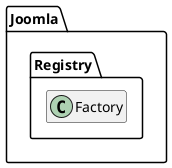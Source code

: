@startuml
set namespaceSeparator \\
hide members
hide << alias >> circle

class Joomla\\Registry\\Factory
@enduml
